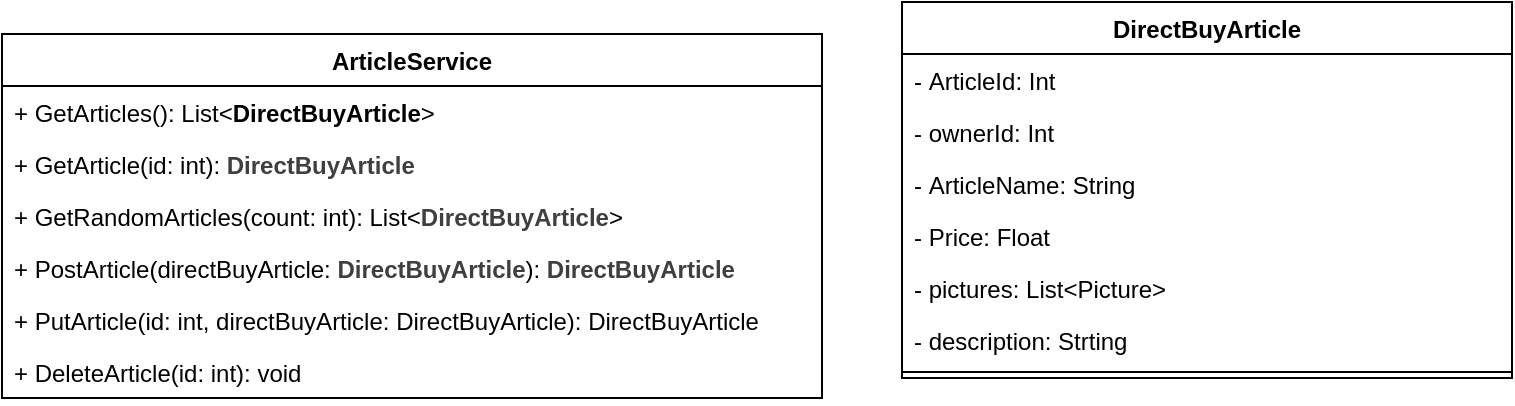 <mxfile>
    <diagram name="Page-1" id="c4acf3e9-155e-7222-9cf6-157b1a14988f">
        <mxGraphModel dx="1434" dy="779" grid="1" gridSize="10" guides="1" tooltips="1" connect="1" arrows="1" fold="1" page="1" pageScale="1" pageWidth="850" pageHeight="1100" background="none" math="0" shadow="0">
            <root>
                <mxCell id="0"/>
                <mxCell id="1" parent="0"/>
                <mxCell id="JE1zBtL-nL1WQ-DZyDe0-11" value="DirectBuyArticle" style="swimlane;fontStyle=1;align=center;verticalAlign=top;childLayout=stackLayout;horizontal=1;startSize=26;horizontalStack=0;resizeParent=1;resizeParentMax=0;resizeLast=0;collapsible=1;marginBottom=0;whiteSpace=wrap;html=1;" parent="1" vertex="1">
                    <mxGeometry x="450" y="204" width="305" height="188" as="geometry"/>
                </mxCell>
                <mxCell id="JE1zBtL-nL1WQ-DZyDe0-2" value="-&amp;nbsp;&lt;span style=&quot;text-align: center; text-wrap: nowrap;&quot;&gt;ArticleId&lt;/span&gt;: Int" style="text;strokeColor=none;fillColor=none;align=left;verticalAlign=top;spacingLeft=4;spacingRight=4;overflow=hidden;rotatable=0;points=[[0,0.5],[1,0.5]];portConstraint=eastwest;whiteSpace=wrap;html=1;" parent="JE1zBtL-nL1WQ-DZyDe0-11" vertex="1">
                    <mxGeometry y="26" width="305" height="26" as="geometry"/>
                </mxCell>
                <mxCell id="2" value="&lt;div style=&quot;text-align: center;&quot;&gt;&lt;span style=&quot;background-color: initial;&quot;&gt;- ownerId&lt;/span&gt;&lt;span style=&quot;background-color: initial;&quot;&gt;: Int&lt;/span&gt;&lt;/div&gt;" style="text;strokeColor=none;fillColor=none;align=left;verticalAlign=top;spacingLeft=4;spacingRight=4;overflow=hidden;rotatable=0;points=[[0,0.5],[1,0.5]];portConstraint=eastwest;whiteSpace=wrap;html=1;" parent="JE1zBtL-nL1WQ-DZyDe0-11" vertex="1">
                    <mxGeometry y="52" width="305" height="26" as="geometry"/>
                </mxCell>
                <mxCell id="JE1zBtL-nL1WQ-DZyDe0-3" value="-&amp;nbsp;&lt;span style=&quot;text-align: center; text-wrap: nowrap;&quot;&gt;Article&lt;/span&gt;Name: String" style="text;strokeColor=none;fillColor=none;align=left;verticalAlign=top;spacingLeft=4;spacingRight=4;overflow=hidden;rotatable=0;points=[[0,0.5],[1,0.5]];portConstraint=eastwest;whiteSpace=wrap;html=1;" parent="JE1zBtL-nL1WQ-DZyDe0-11" vertex="1">
                    <mxGeometry y="78" width="305" height="26" as="geometry"/>
                </mxCell>
                <mxCell id="JE1zBtL-nL1WQ-DZyDe0-16" value="- Price: Float" style="text;strokeColor=none;fillColor=none;align=left;verticalAlign=top;spacingLeft=4;spacingRight=4;overflow=hidden;rotatable=0;points=[[0,0.5],[1,0.5]];portConstraint=eastwest;whiteSpace=wrap;html=1;" parent="JE1zBtL-nL1WQ-DZyDe0-11" vertex="1">
                    <mxGeometry y="104" width="305" height="26" as="geometry"/>
                </mxCell>
                <mxCell id="JE1zBtL-nL1WQ-DZyDe0-4" value="- pictures: List&amp;lt;Picture&amp;gt;" style="text;strokeColor=none;fillColor=none;align=left;verticalAlign=top;spacingLeft=4;spacingRight=4;overflow=hidden;rotatable=0;points=[[0,0.5],[1,0.5]];portConstraint=eastwest;whiteSpace=wrap;html=1;" parent="JE1zBtL-nL1WQ-DZyDe0-11" vertex="1">
                    <mxGeometry y="130" width="305" height="26" as="geometry"/>
                </mxCell>
                <mxCell id="JE1zBtL-nL1WQ-DZyDe0-10" value="- description: Strting" style="text;strokeColor=none;fillColor=none;align=left;verticalAlign=top;spacingLeft=4;spacingRight=4;overflow=hidden;rotatable=0;points=[[0,0.5],[1,0.5]];portConstraint=eastwest;whiteSpace=wrap;html=1;" parent="JE1zBtL-nL1WQ-DZyDe0-11" vertex="1">
                    <mxGeometry y="156" width="305" height="26" as="geometry"/>
                </mxCell>
                <mxCell id="JE1zBtL-nL1WQ-DZyDe0-13" value="" style="line;strokeWidth=1;fillColor=none;align=left;verticalAlign=middle;spacingTop=-1;spacingLeft=3;spacingRight=3;rotatable=0;labelPosition=right;points=[];portConstraint=eastwest;strokeColor=inherit;" parent="JE1zBtL-nL1WQ-DZyDe0-11" vertex="1">
                    <mxGeometry y="182" width="305" height="6" as="geometry"/>
                </mxCell>
                <mxCell id="JE1zBtL-nL1WQ-DZyDe0-18" value="&lt;span style=&quot;white-space: nowrap;&quot;&gt;ArticleService&lt;/span&gt;" style="swimlane;fontStyle=1;align=center;verticalAlign=top;childLayout=stackLayout;horizontal=1;startSize=26;horizontalStack=0;resizeParent=1;resizeParentMax=0;resizeLast=0;collapsible=1;marginBottom=0;whiteSpace=wrap;html=1;" parent="1" vertex="1">
                    <mxGeometry y="220" width="410" height="182" as="geometry"/>
                </mxCell>
                <mxCell id="JE1zBtL-nL1WQ-DZyDe0-21" value="&lt;div style=&quot;text-align: center;&quot;&gt;&lt;span style=&quot;background-color: transparent; text-wrap-mode: nowrap;&quot;&gt;+ GetArticles(): List&amp;lt;&lt;/span&gt;&lt;span style=&quot;background-color: transparent;&quot;&gt;&lt;font color=&quot;#000000&quot;&gt;&lt;b&gt;DirectBuyArticle&lt;/b&gt;&lt;/font&gt;&lt;/span&gt;&lt;span style=&quot;background-color: transparent; text-wrap-mode: nowrap;&quot;&gt;&amp;gt;&lt;/span&gt;&lt;/div&gt;&lt;div&gt;&lt;span style=&quot;text-wrap-mode: nowrap;&quot;&gt;&lt;br&gt;&lt;/span&gt;&lt;/div&gt;" style="text;strokeColor=none;fillColor=none;align=left;verticalAlign=top;spacingLeft=4;spacingRight=4;overflow=hidden;rotatable=0;points=[[0,0.5],[1,0.5]];portConstraint=eastwest;whiteSpace=wrap;html=1;" parent="JE1zBtL-nL1WQ-DZyDe0-18" vertex="1">
                    <mxGeometry y="26" width="410" height="26" as="geometry"/>
                </mxCell>
                <mxCell id="JE1zBtL-nL1WQ-DZyDe0-24" value="&lt;span style=&quot;text-wrap-mode: nowrap;&quot;&gt;+ GetArticle(id: int):&amp;nbsp;&lt;/span&gt;&lt;b style=&quot;color: rgb(63, 63, 63); text-align: center;&quot;&gt;DirectBuyArticle&lt;/b&gt;" style="text;strokeColor=none;fillColor=none;align=left;verticalAlign=top;spacingLeft=4;spacingRight=4;overflow=hidden;rotatable=0;points=[[0,0.5],[1,0.5]];portConstraint=eastwest;whiteSpace=wrap;html=1;" parent="JE1zBtL-nL1WQ-DZyDe0-18" vertex="1">
                    <mxGeometry y="52" width="410" height="26" as="geometry"/>
                </mxCell>
                <mxCell id="eDSX_qORk88mbdV-FSn4-17" value="+ GetRandomArticles(count: int): List&amp;lt;&lt;b style=&quot;color: rgb(63, 63, 63); text-align: center;&quot;&gt;DirectBuyArticle&lt;/b&gt;&amp;gt;&lt;span style=&quot;font-family: monospace; font-size: 0px; text-wrap-mode: nowrap;&quot;&gt;%3CmxGraphModel%3E%3Croot%3E%3CmxCell%20id%3D%220%22%2F%3E%3CmxCell%20id%3D%221%22%20parent%3D%220%22%2F%3E%3CmxCell%20id%3D%222%22%20value%3D%22%2B%20NewBid(auctionArticle%3A%20AuctionArticle)%3A%20void%22%20style%3D%22text%3BstrokeColor%3Dnone%3BfillColor%3Dnone%3Balign%3Dleft%3BverticalAlign%3Dtop%3BspacingLeft%3D4%3BspacingRight%3D4%3Boverflow%3Dhidden%3Brotatable%3D0%3Bpoints%3D%5B%5B0%2C0.5%5D%2C%5B1%2C0.5%5D%5D%3BportConstraint%3Deastwest%3BwhiteSpace%3Dwrap%3Bhtml%3D1%3B%22%20vertex%3D%221%22%20parent%3D%221%22%3E%3CmxGeometry%20x%3D%2230%22%20y%3D%22436%22%20width%3D%22370%22%20height%3D%2226%22%20as%3D%22geometry%22%2F%3E%3C%2FmxCell%3E%3C%2Froot%3E%3C%2FmxGraphModel%3E&lt;/span&gt;&lt;span style=&quot;font-family: monospace; font-size: 0px; text-wrap-mode: nowrap;&quot;&gt;%3CmxGraphModel%3E%3Croot%3E%3CmxCell%20id%3D%220%22%2F%3E%3CmxCell%20id%3D%221%22%20parent%3D%220%22%2F%3E%3CmxCell%20id%3D%222%22%20value%3D%22%2B%20NewBid(auctionArticle%3A%20AuctionArticle)%3A%20void%22%20style%3D%22text%3BstrokeColor%3Dnone%3BfillColor%3Dnone%3Balign%3Dleft%3BverticalAlign%3Dtop%3BspacingLeft%3D4%3BspacingRight%3D4%3Boverflow%3Dhidden%3Brotatable%3D0%3Bpoints%3D%5B%5B0%2C0.5%5D%2C%5B1%2C0.5%5D%5D%3BportConstraint%3Deastwest%3BwhiteSpace%3Dwrap%3Bhtml%3D1%3B%22%20vertex%3D%221%22%20parent%3D%221%22%3E%3CmxGeometry%20x%3D%2230%22%20y%3D%22436%22%20width%3D%22370%22%20height%3D%2226%22%20as%3D%22geometry%22%2F%3E%3C%2FmxCell%3E%3C%2Froot%3E%3C%2FmxGraphModel%3E&lt;/span&gt;&lt;span style=&quot;font-family: monospace; font-size: 0px; text-wrap-mode: nowrap;&quot;&gt;%3CmxGraphModel%3E%3Croot%3E%3CmxCell%20id%3D%220%22%2F%3E%3CmxCell%20id%3D%221%22%20parent%3D%220%22%2F%3E%3CmxCell%20id%3D%222%22%20value%3D%22%2B%20NewBid(auctionArticle%3A%20AuctionArticle)%3A%20void%22%20style%3D%22text%3BstrokeColor%3Dnone%3BfillColor%3Dnone%3Balign%3Dleft%3BverticalAlign%3Dtop%3BspacingLeft%3D4%3BspacingRight%3D4%3Boverflow%3Dhidden%3Brotatable%3D0%3Bpoints%3D%5B%5B0%2C0.5%5D%2C%5B1%2C0.5%5D%5D%3BportConstraint%3Deastwest%3BwhiteSpace%3Dwrap%3Bhtml%3D1%3B%22%20vertex%3D%221%22%20parent%3D%221%22%3E%3CmxGeometry%20x%3D%2230%22%20y%3D%22436%22%20width%3D%22370%22%20height%3D%2226%22%20as%3D%22geometry%22%2F%3E%3C%2FmxCell%3E%3C%2Froot%3E%3C%2FmxGraphModel%3E&lt;/span&gt;" style="text;strokeColor=none;fillColor=none;align=left;verticalAlign=top;spacingLeft=4;spacingRight=4;overflow=hidden;rotatable=0;points=[[0,0.5],[1,0.5]];portConstraint=eastwest;whiteSpace=wrap;html=1;" parent="JE1zBtL-nL1WQ-DZyDe0-18" vertex="1">
                    <mxGeometry y="78" width="410" height="26" as="geometry"/>
                </mxCell>
                <mxCell id="3" value="+ PostArticle(directBuyArticle:&amp;nbsp;&lt;b style=&quot;color: rgb(63, 63, 63); text-align: center;&quot;&gt;DirectBuyArticle&lt;/b&gt;):&amp;nbsp;&lt;b style=&quot;color: rgb(63, 63, 63); text-align: center;&quot;&gt;DirectBuyArticle&lt;/b&gt;" style="text;strokeColor=none;fillColor=none;align=left;verticalAlign=top;spacingLeft=4;spacingRight=4;overflow=hidden;rotatable=0;points=[[0,0.5],[1,0.5]];portConstraint=eastwest;whiteSpace=wrap;html=1;" vertex="1" parent="JE1zBtL-nL1WQ-DZyDe0-18">
                    <mxGeometry y="104" width="410" height="26" as="geometry"/>
                </mxCell>
                <mxCell id="4" value="+ PutArticle(id: int, directBuyArticle: D&lt;span style=&quot;color: rgb(0, 0, 0);&quot;&gt;irectBuyArticle&lt;/span&gt;): D&lt;span style=&quot;color: rgb(0, 0, 0);&quot;&gt;irectBuyArticle&lt;/span&gt;" style="text;strokeColor=none;fillColor=none;align=left;verticalAlign=top;spacingLeft=4;spacingRight=4;overflow=hidden;rotatable=0;points=[[0,0.5],[1,0.5]];portConstraint=eastwest;whiteSpace=wrap;html=1;" vertex="1" parent="JE1zBtL-nL1WQ-DZyDe0-18">
                    <mxGeometry y="130" width="410" height="26" as="geometry"/>
                </mxCell>
                <mxCell id="5" value="+ DeleteArticle(id: int): void" style="text;strokeColor=none;fillColor=none;align=left;verticalAlign=top;spacingLeft=4;spacingRight=4;overflow=hidden;rotatable=0;points=[[0,0.5],[1,0.5]];portConstraint=eastwest;whiteSpace=wrap;html=1;" vertex="1" parent="JE1zBtL-nL1WQ-DZyDe0-18">
                    <mxGeometry y="156" width="410" height="26" as="geometry"/>
                </mxCell>
            </root>
        </mxGraphModel>
    </diagram>
</mxfile>